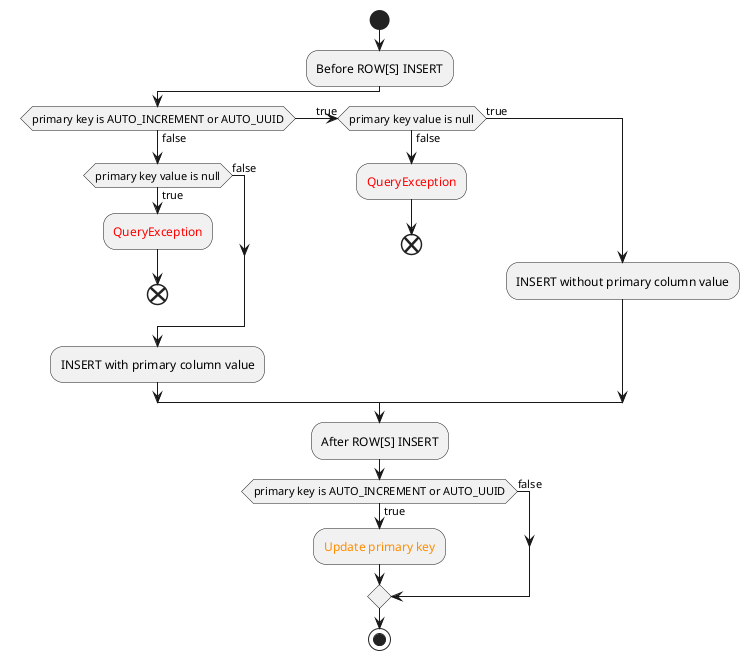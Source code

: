 @startuml
start

:Before ROW[S] INSERT;

if (primary key is AUTO_INCREMENT or AUTO_UUID) then(false)

    if(primary key value is null) then(true)
        :<color:red>QueryException;
        end
    else (false)
    endif

    :INSERT with primary column value;

(true) elseif(primary key value is null) then(false)
    :<color:red>QueryException;
    end
else (true)
    :INSERT without primary column value;
endif

:After ROW[S] INSERT;

if (primary key is AUTO_INCREMENT or AUTO_UUID) then(true)
    :<color:darkorange>Update primary key;
else (false)
endif

stop
@enduml
